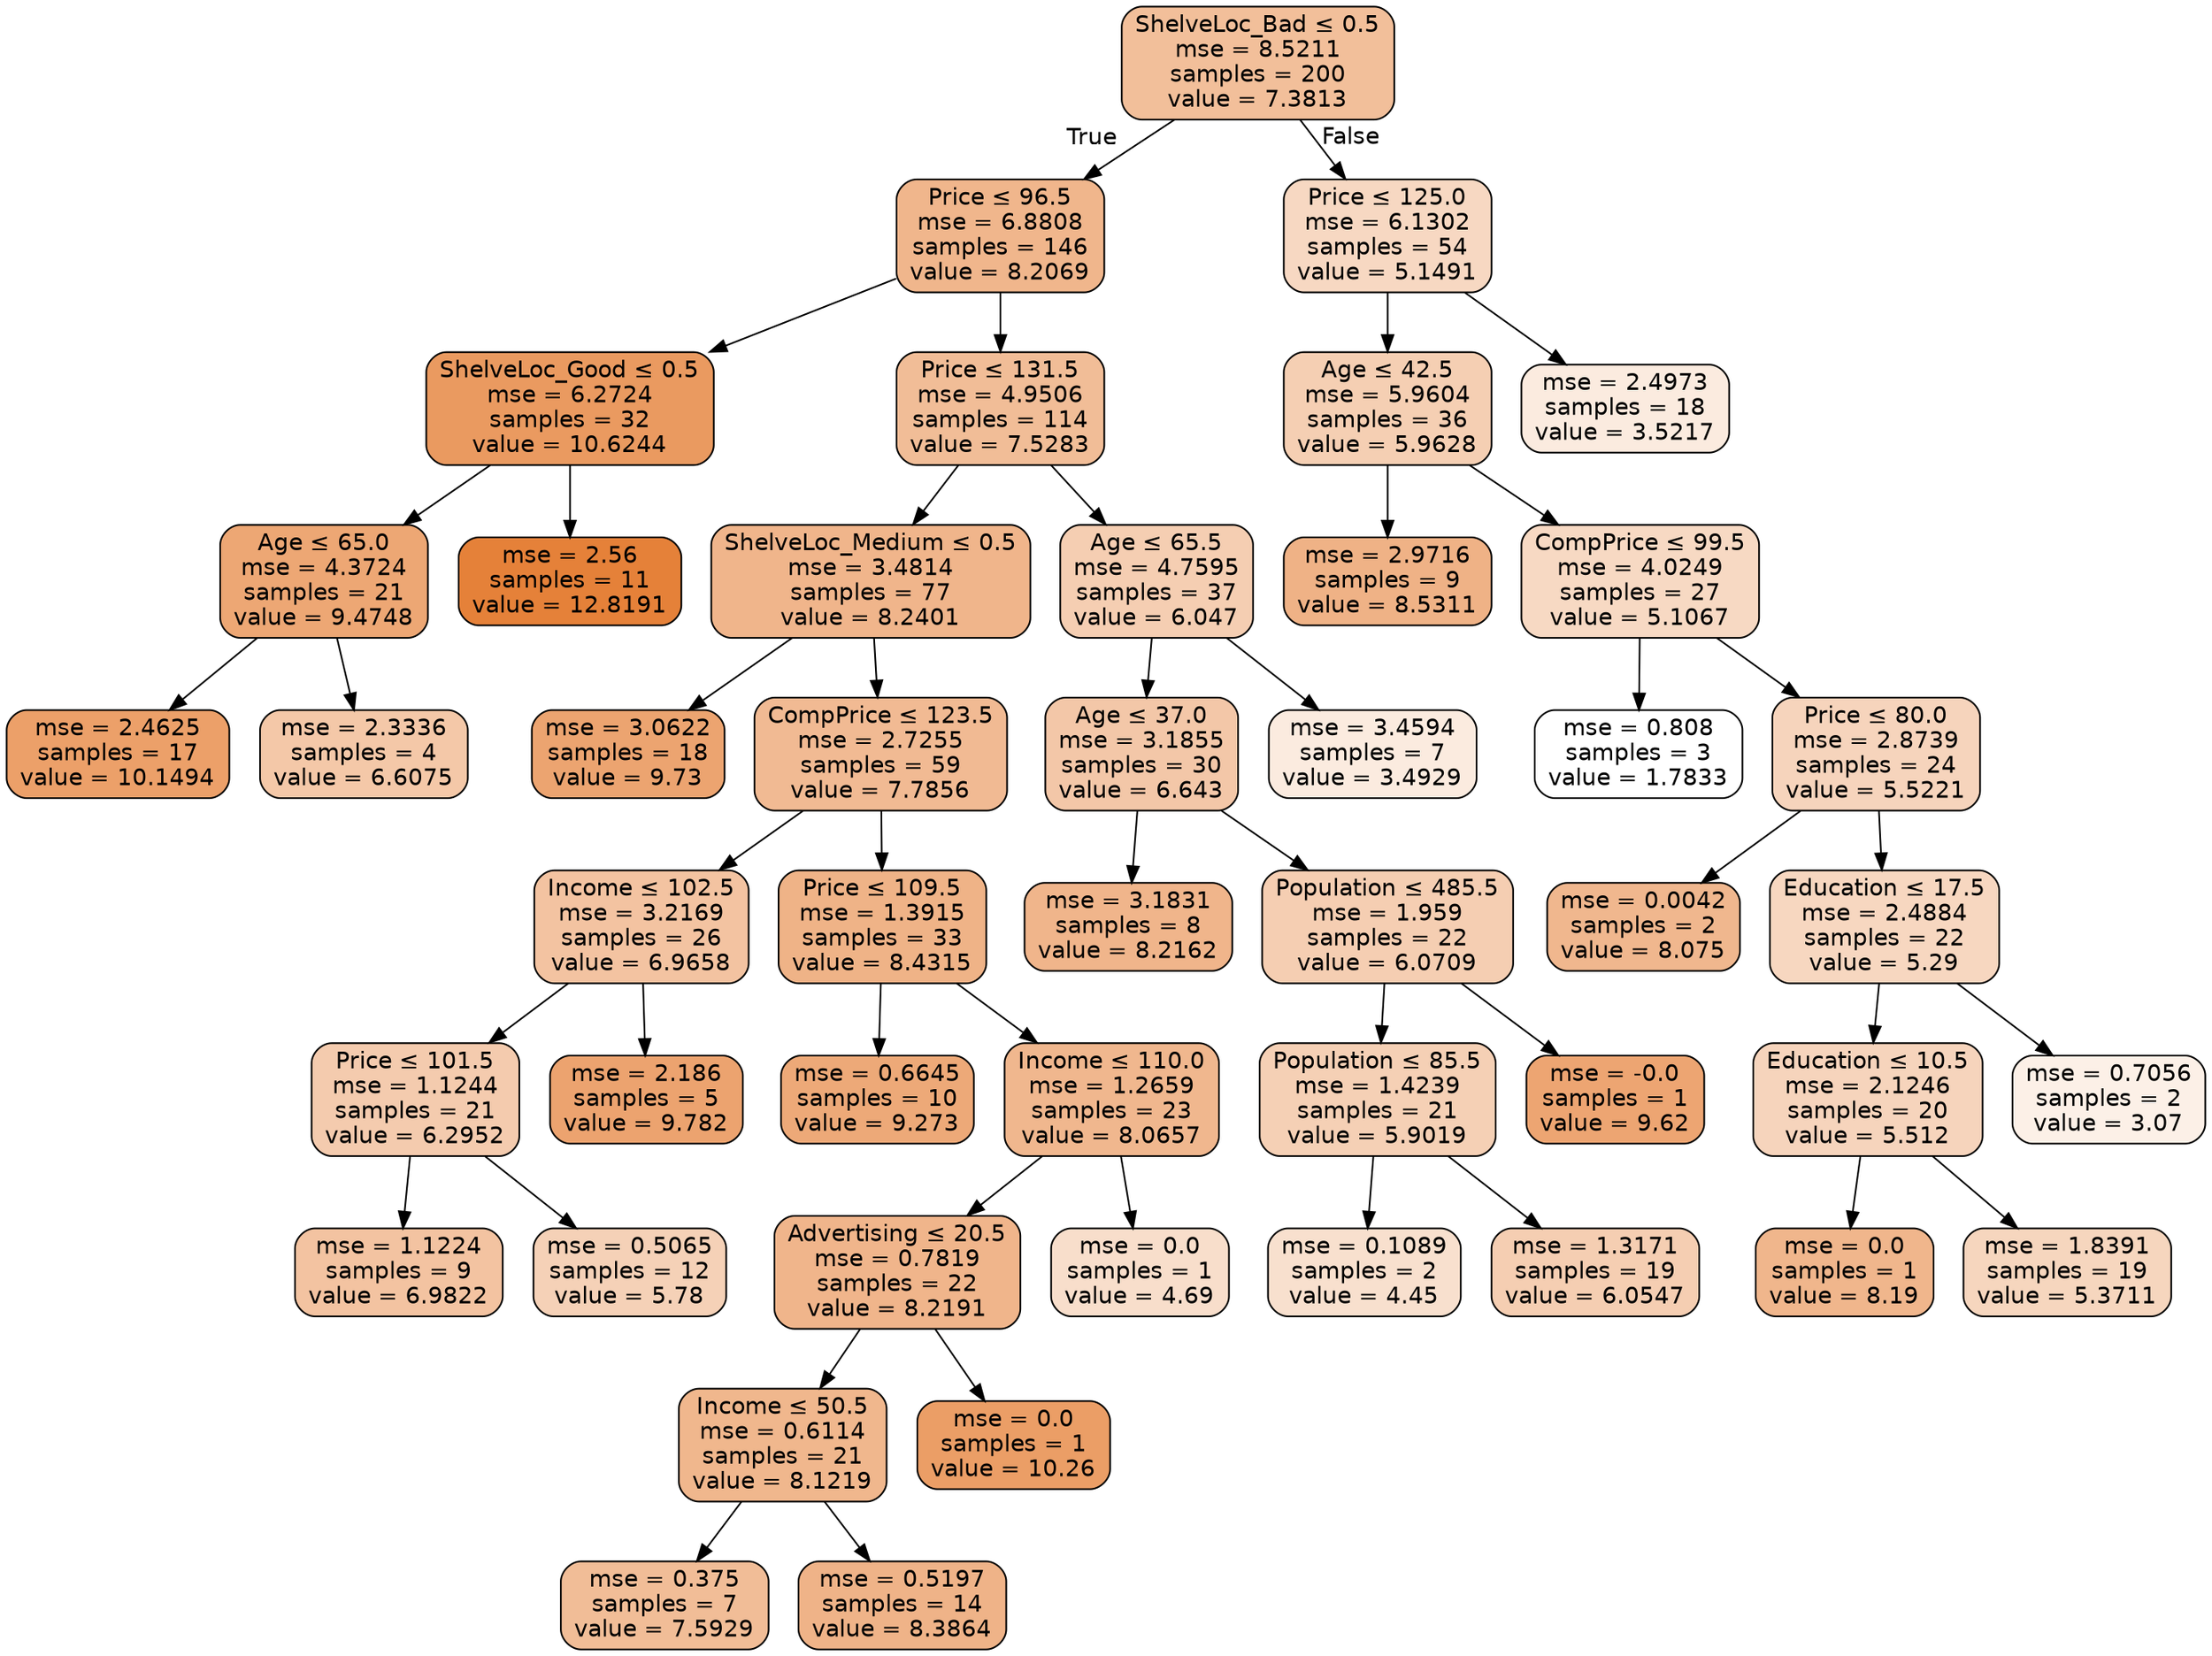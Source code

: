 digraph Tree {
node [shape=box, style="filled, rounded", color="black", fontname=helvetica] ;
edge [fontname=helvetica] ;
0 [label=<ShelveLoc_Bad &le; 0.5<br/>mse = 8.5211<br/>samples = 200<br/>value = 7.3813>, fillcolor="#e5813981"] ;
1 [label=<Price &le; 96.5<br/>mse = 6.8808<br/>samples = 146<br/>value = 8.2069>, fillcolor="#e5813994"] ;
0 -> 1 [labeldistance=2.5, labelangle=45, headlabel="True"] ;
2 [label=<ShelveLoc_Good &le; 0.5<br/>mse = 6.2724<br/>samples = 32<br/>value = 10.6244>, fillcolor="#e58139cc"] ;
1 -> 2 ;
3 [label=<Age &le; 65.0<br/>mse = 4.3724<br/>samples = 21<br/>value = 9.4748>, fillcolor="#e58139b2"] ;
2 -> 3 ;
4 [label=<mse = 2.4625<br/>samples = 17<br/>value = 10.1494>, fillcolor="#e58139c1"] ;
3 -> 4 ;
5 [label=<mse = 2.3336<br/>samples = 4<br/>value = 6.6075>, fillcolor="#e581396f"] ;
3 -> 5 ;
6 [label=<mse = 2.56<br/>samples = 11<br/>value = 12.8191>, fillcolor="#e58139ff"] ;
2 -> 6 ;
7 [label=<Price &le; 131.5<br/>mse = 4.9506<br/>samples = 114<br/>value = 7.5283>, fillcolor="#e5813985"] ;
1 -> 7 ;
8 [label=<ShelveLoc_Medium &le; 0.5<br/>mse = 3.4814<br/>samples = 77<br/>value = 8.2401>, fillcolor="#e5813995"] ;
7 -> 8 ;
9 [label=<mse = 3.0622<br/>samples = 18<br/>value = 9.73>, fillcolor="#e58139b8"] ;
8 -> 9 ;
10 [label=<CompPrice &le; 123.5<br/>mse = 2.7255<br/>samples = 59<br/>value = 7.7856>, fillcolor="#e581398b"] ;
8 -> 10 ;
11 [label=<Income &le; 102.5<br/>mse = 3.2169<br/>samples = 26<br/>value = 6.9658>, fillcolor="#e5813978"] ;
10 -> 11 ;
12 [label=<Price &le; 101.5<br/>mse = 1.1244<br/>samples = 21<br/>value = 6.2952>, fillcolor="#e5813968"] ;
11 -> 12 ;
13 [label=<mse = 1.1224<br/>samples = 9<br/>value = 6.9822>, fillcolor="#e5813978"] ;
12 -> 13 ;
14 [label=<mse = 0.5065<br/>samples = 12<br/>value = 5.78>, fillcolor="#e581395c"] ;
12 -> 14 ;
15 [label=<mse = 2.186<br/>samples = 5<br/>value = 9.782>, fillcolor="#e58139b9"] ;
11 -> 15 ;
16 [label=<Price &le; 109.5<br/>mse = 1.3915<br/>samples = 33<br/>value = 8.4315>, fillcolor="#e581399a"] ;
10 -> 16 ;
17 [label=<mse = 0.6645<br/>samples = 10<br/>value = 9.273>, fillcolor="#e58139ad"] ;
16 -> 17 ;
18 [label=<Income &le; 110.0<br/>mse = 1.2659<br/>samples = 23<br/>value = 8.0657>, fillcolor="#e5813991"] ;
16 -> 18 ;
19 [label=<Advertising &le; 20.5<br/>mse = 0.7819<br/>samples = 22<br/>value = 8.2191>, fillcolor="#e5813995"] ;
18 -> 19 ;
20 [label=<Income &le; 50.5<br/>mse = 0.6114<br/>samples = 21<br/>value = 8.1219>, fillcolor="#e5813992"] ;
19 -> 20 ;
21 [label=<mse = 0.375<br/>samples = 7<br/>value = 7.5929>, fillcolor="#e5813986"] ;
20 -> 21 ;
22 [label=<mse = 0.5197<br/>samples = 14<br/>value = 8.3864>, fillcolor="#e5813999"] ;
20 -> 22 ;
23 [label=<mse = 0.0<br/>samples = 1<br/>value = 10.26>, fillcolor="#e58139c4"] ;
19 -> 23 ;
24 [label=<mse = 0.0<br/>samples = 1<br/>value = 4.69>, fillcolor="#e5813943"] ;
18 -> 24 ;
25 [label=<Age &le; 65.5<br/>mse = 4.7595<br/>samples = 37<br/>value = 6.047>, fillcolor="#e5813963"] ;
7 -> 25 ;
26 [label=<Age &le; 37.0<br/>mse = 3.1855<br/>samples = 30<br/>value = 6.643>, fillcolor="#e5813970"] ;
25 -> 26 ;
27 [label=<mse = 3.1831<br/>samples = 8<br/>value = 8.2162>, fillcolor="#e5813995"] ;
26 -> 27 ;
28 [label=<Population &le; 485.5<br/>mse = 1.959<br/>samples = 22<br/>value = 6.0709>, fillcolor="#e5813963"] ;
26 -> 28 ;
29 [label=<Population &le; 85.5<br/>mse = 1.4239<br/>samples = 21<br/>value = 5.9019>, fillcolor="#e581395f"] ;
28 -> 29 ;
30 [label=<mse = 0.1089<br/>samples = 2<br/>value = 4.45>, fillcolor="#e581393e"] ;
29 -> 30 ;
31 [label=<mse = 1.3171<br/>samples = 19<br/>value = 6.0547>, fillcolor="#e5813963"] ;
29 -> 31 ;
32 [label=<mse = -0.0<br/>samples = 1<br/>value = 9.62>, fillcolor="#e58139b5"] ;
28 -> 32 ;
33 [label=<mse = 3.4594<br/>samples = 7<br/>value = 3.4929>, fillcolor="#e5813928"] ;
25 -> 33 ;
34 [label=<Price &le; 125.0<br/>mse = 6.1302<br/>samples = 54<br/>value = 5.1491>, fillcolor="#e581394e"] ;
0 -> 34 [labeldistance=2.5, labelangle=-45, headlabel="False"] ;
35 [label=<Age &le; 42.5<br/>mse = 5.9604<br/>samples = 36<br/>value = 5.9628>, fillcolor="#e5813961"] ;
34 -> 35 ;
36 [label=<mse = 2.9716<br/>samples = 9<br/>value = 8.5311>, fillcolor="#e581399c"] ;
35 -> 36 ;
37 [label=<CompPrice &le; 99.5<br/>mse = 4.0249<br/>samples = 27<br/>value = 5.1067>, fillcolor="#e581394d"] ;
35 -> 37 ;
38 [label=<mse = 0.808<br/>samples = 3<br/>value = 1.7833>, fillcolor="#e5813900"] ;
37 -> 38 ;
39 [label=<Price &le; 80.0<br/>mse = 2.8739<br/>samples = 24<br/>value = 5.5221>, fillcolor="#e5813956"] ;
37 -> 39 ;
40 [label=<mse = 0.0042<br/>samples = 2<br/>value = 8.075>, fillcolor="#e5813991"] ;
39 -> 40 ;
41 [label=<Education &le; 17.5<br/>mse = 2.4884<br/>samples = 22<br/>value = 5.29>, fillcolor="#e5813951"] ;
39 -> 41 ;
42 [label=<Education &le; 10.5<br/>mse = 2.1246<br/>samples = 20<br/>value = 5.512>, fillcolor="#e5813956"] ;
41 -> 42 ;
43 [label=<mse = 0.0<br/>samples = 1<br/>value = 8.19>, fillcolor="#e5813994"] ;
42 -> 43 ;
44 [label=<mse = 1.8391<br/>samples = 19<br/>value = 5.3711>, fillcolor="#e5813953"] ;
42 -> 44 ;
45 [label=<mse = 0.7056<br/>samples = 2<br/>value = 3.07>, fillcolor="#e581391e"] ;
41 -> 45 ;
46 [label=<mse = 2.4973<br/>samples = 18<br/>value = 3.5217>, fillcolor="#e5813928"] ;
34 -> 46 ;
}